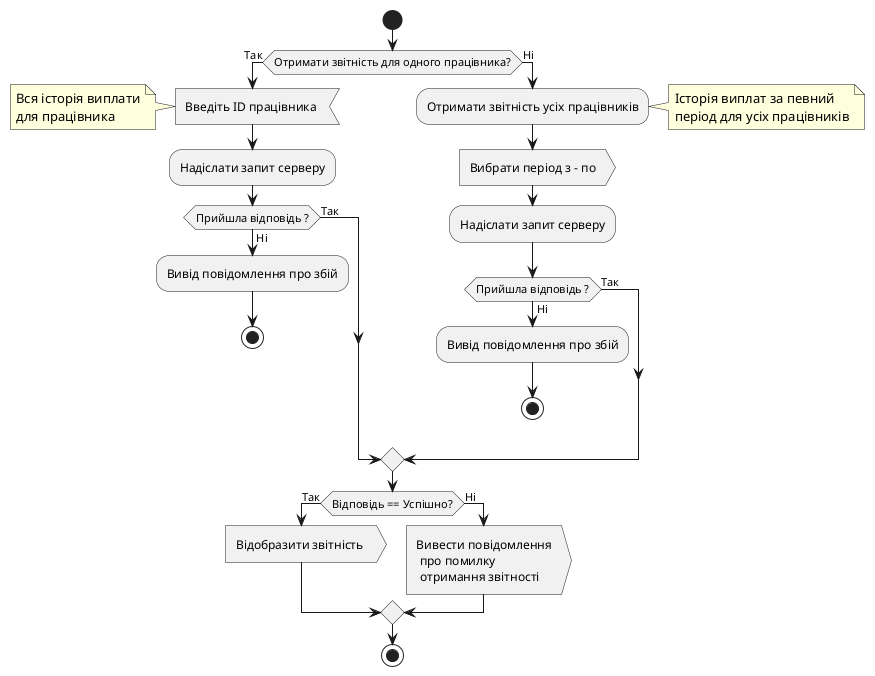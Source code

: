 @startuml
start 
    if(Отримати звітність для одного працівника?) then (Так)
    :Введіть ID працівника <
    note left : Вся історія виплати\nдля працівника
    :Надіслати запит серверу;
    if(Прийшла відповідь ?) then (Ні)
    :Вивід повідомлення про збій;
    stop
    else (Так)
    endif
    else (Ні)
    :Отримати звітність усіх працівників;
    note right: Історія виплат за певний\nперіод для усіх працівників
:Вибрати період з - по>
:Надіслати запит серверу;
  if(Прийшла відповідь ?) then (Ні)
    :Вивід повідомлення про збій;
    stop
    else (Так)

    endif
endif
 if(Відповідь == Успішно?) then (Так)
    :Відобразити звітність > 
    else (Ні)
    :Вивести повідомлення\n про помилку\n отримання звітності>
    endif
stop
@enduml
